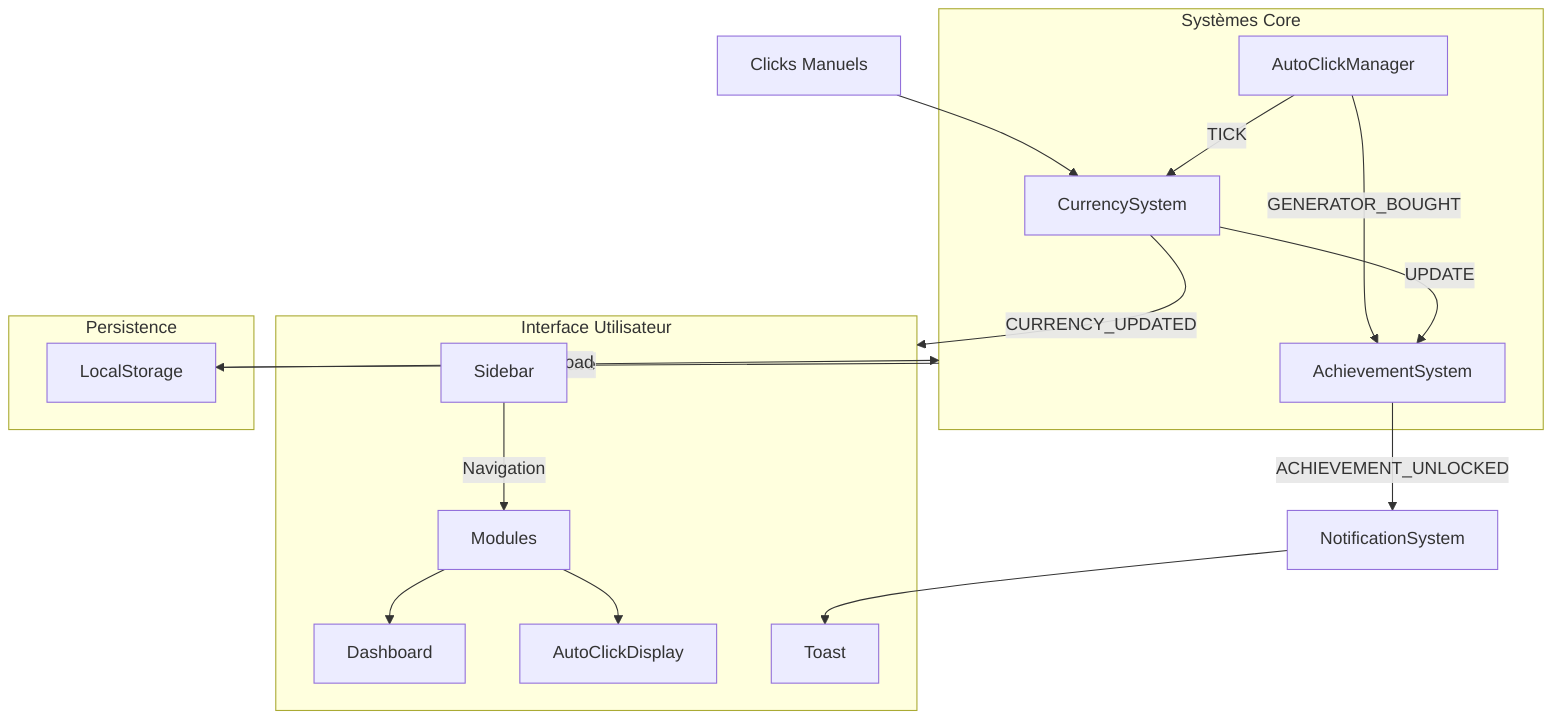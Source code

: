 flowchart TB
    Click[Clicks Manuels] --> Currency
    Currency[CurrencySystem] --> |CURRENCY_UPDATED| UI
    
    subgraph Core[Systèmes Core]
        Currency
        AutoClick[AutoClickManager]
        Achievement[AchievementSystem]
    end

    subgraph UI[Interface Utilisateur]
        Sidebar --> |Navigation| Modules
        Modules --> Dashboard
        Modules --> AutoClickDisplay
        Toast
    end

    AutoClick --> |TICK| Currency
    AutoClick --> |GENERATOR_BOUGHT| Achievement
    Currency --> |UPDATE| Achievement
    Achievement --> |ACHIEVEMENT_UNLOCKED| NotifSystem[NotificationSystem]
    NotifSystem --> Toast

    subgraph Storage[Persistence]
        LocalStorage
    end
    
    Core --> |save| LocalStorage
    LocalStorage --> |load| Core